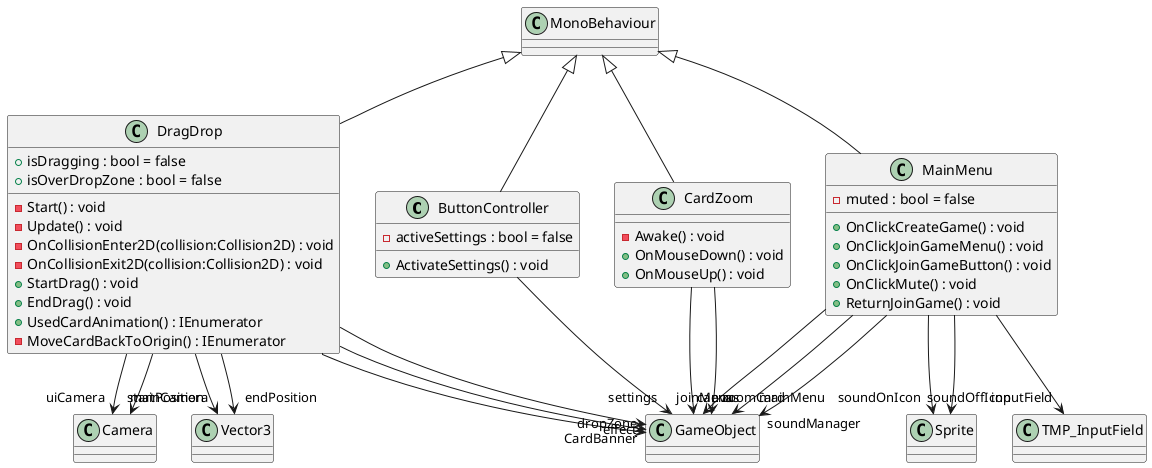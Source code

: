 @startuml
class ButtonController {
    - activeSettings : bool = false
    + ActivateSettings() : void
}
MonoBehaviour <|-- ButtonController
ButtonController --> "settings" GameObject
class CardZoom {
    - Awake() : void
    + OnMouseDown() : void
    + OnMouseUp() : void
}
MonoBehaviour <|-- CardZoom
CardZoom --> "canvas" GameObject
CardZoom --> "zoomCard" GameObject
class DragDrop {
    + isDragging : bool = false
    + isOverDropZone : bool = false
    - Start() : void
    - Update() : void
    - OnCollisionEnter2D(collision:Collision2D) : void
    - OnCollisionExit2D(collision:Collision2D) : void
    + StartDrag() : void
    + EndDrag() : void
    + UsedCardAnimation() : IEnumerator
    - MoveCardBackToOrigin() : IEnumerator
}
MonoBehaviour <|-- DragDrop
DragDrop --> "startPosition" Vector3
DragDrop --> "dropZone" GameObject
DragDrop --> "uiCamera" Camera
DragDrop --> "mainCamera" Camera
DragDrop --> "endPosition" Vector3
DragDrop --> "CardBanner" GameObject
DragDrop --> "effect" GameObject
class MainMenu {
    - muted : bool = false
    + OnClickCreateGame() : void
    + OnClickJoinGameMenu() : void
    + OnClickJoinGameButton() : void
    + OnClickMute() : void
    + ReturnJoinGame() : void
}
MonoBehaviour <|-- MainMenu
MainMenu --> "mainMenu" GameObject
MainMenu --> "joinMenu" GameObject
MainMenu --> "inputField" TMP_InputField
MainMenu --> "soundManager" GameObject
MainMenu --> "soundOnIcon" Sprite
MainMenu --> "soundOffIcon" Sprite
@enduml
